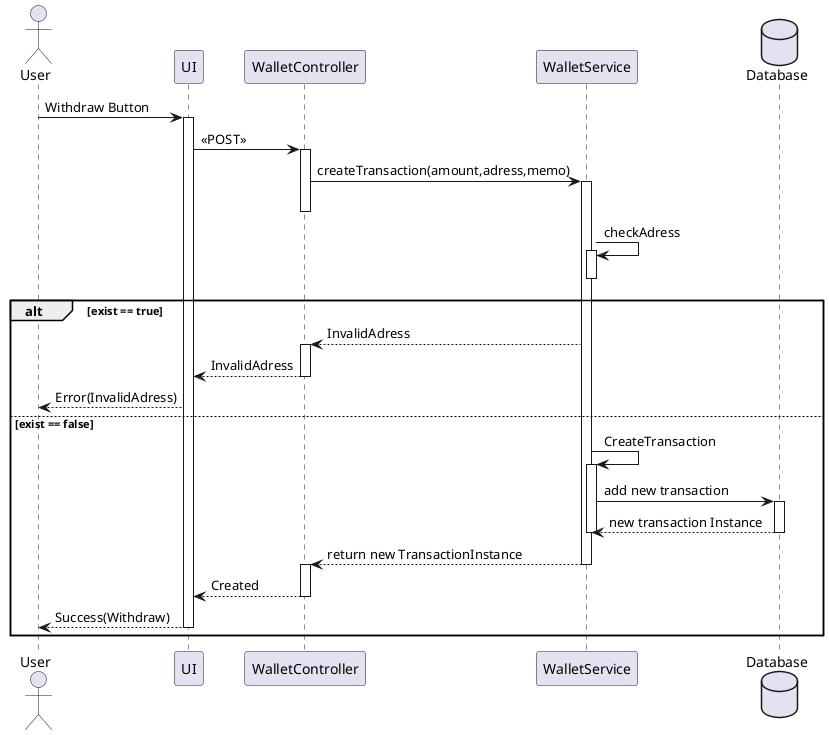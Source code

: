 ```plantuml
@startuml Withdraw

actor User
User -> UI: Withdraw Button
activate UI

UI -> WalletController: << POST >>
activate WalletController

WalletController -> WalletService: createTransaction(amount,adress,memo)
activate WalletService
deactivate WalletController


WalletService -> WalletService: checkAdress
activate WalletService
deactivate WalletService

alt exist == true

WalletService --> WalletController: InvalidAdress
activate WalletController
WalletController --> UI : InvalidAdress
deactivate WalletController
UI --> User: Error(InvalidAdress) 

else exist == false

database Database
WalletService -> WalletService: CreateTransaction
activate WalletService
WalletService -> Database: add new transaction
activate Database
WalletService <-- Database: new transaction Instance
deactivate Database

deactivate WalletService
WalletService --> WalletController: return new TransactionInstance
deactivate WalletService

activate WalletController
WalletController --> UI : Created
deactivate WalletController

UI --> User: Success(Withdraw)
deactivate UI

end

@enduml
```